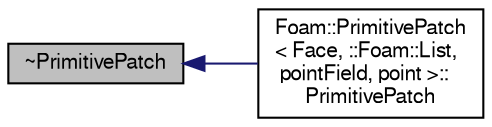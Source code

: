 digraph "~PrimitivePatch"
{
  bgcolor="transparent";
  edge [fontname="FreeSans",fontsize="10",labelfontname="FreeSans",labelfontsize="10"];
  node [fontname="FreeSans",fontsize="10",shape=record];
  rankdir="LR";
  Node9 [label="~PrimitivePatch",height=0.2,width=0.4,color="black", fillcolor="grey75", style="filled", fontcolor="black"];
  Node9 -> Node10 [dir="back",color="midnightblue",fontsize="10",style="solid",fontname="FreeSans"];
  Node10 [label="Foam::PrimitivePatch\l\< Face, ::Foam::List,\l pointField, point \>::\lPrimitivePatch",height=0.2,width=0.4,color="black",URL="$a27538.html#ad6d9b2be06e0dc5dfc29c2e3bb9d0e81",tooltip="Construct as copy. "];
}

